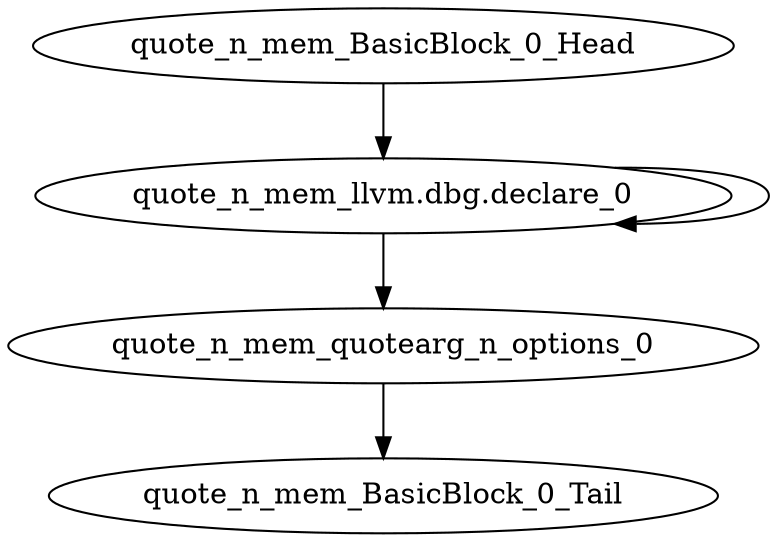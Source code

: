 digraph G {
    "quote_n_mem_BasicBlock_0_Head" -> "quote_n_mem_llvm.dbg.declare_0"
    "quote_n_mem_llvm.dbg.declare_0" -> "quote_n_mem_llvm.dbg.declare_0"
    "quote_n_mem_llvm.dbg.declare_0" -> "quote_n_mem_quotearg_n_options_0"
    "quote_n_mem_quotearg_n_options_0" -> "quote_n_mem_BasicBlock_0_Tail"
}
